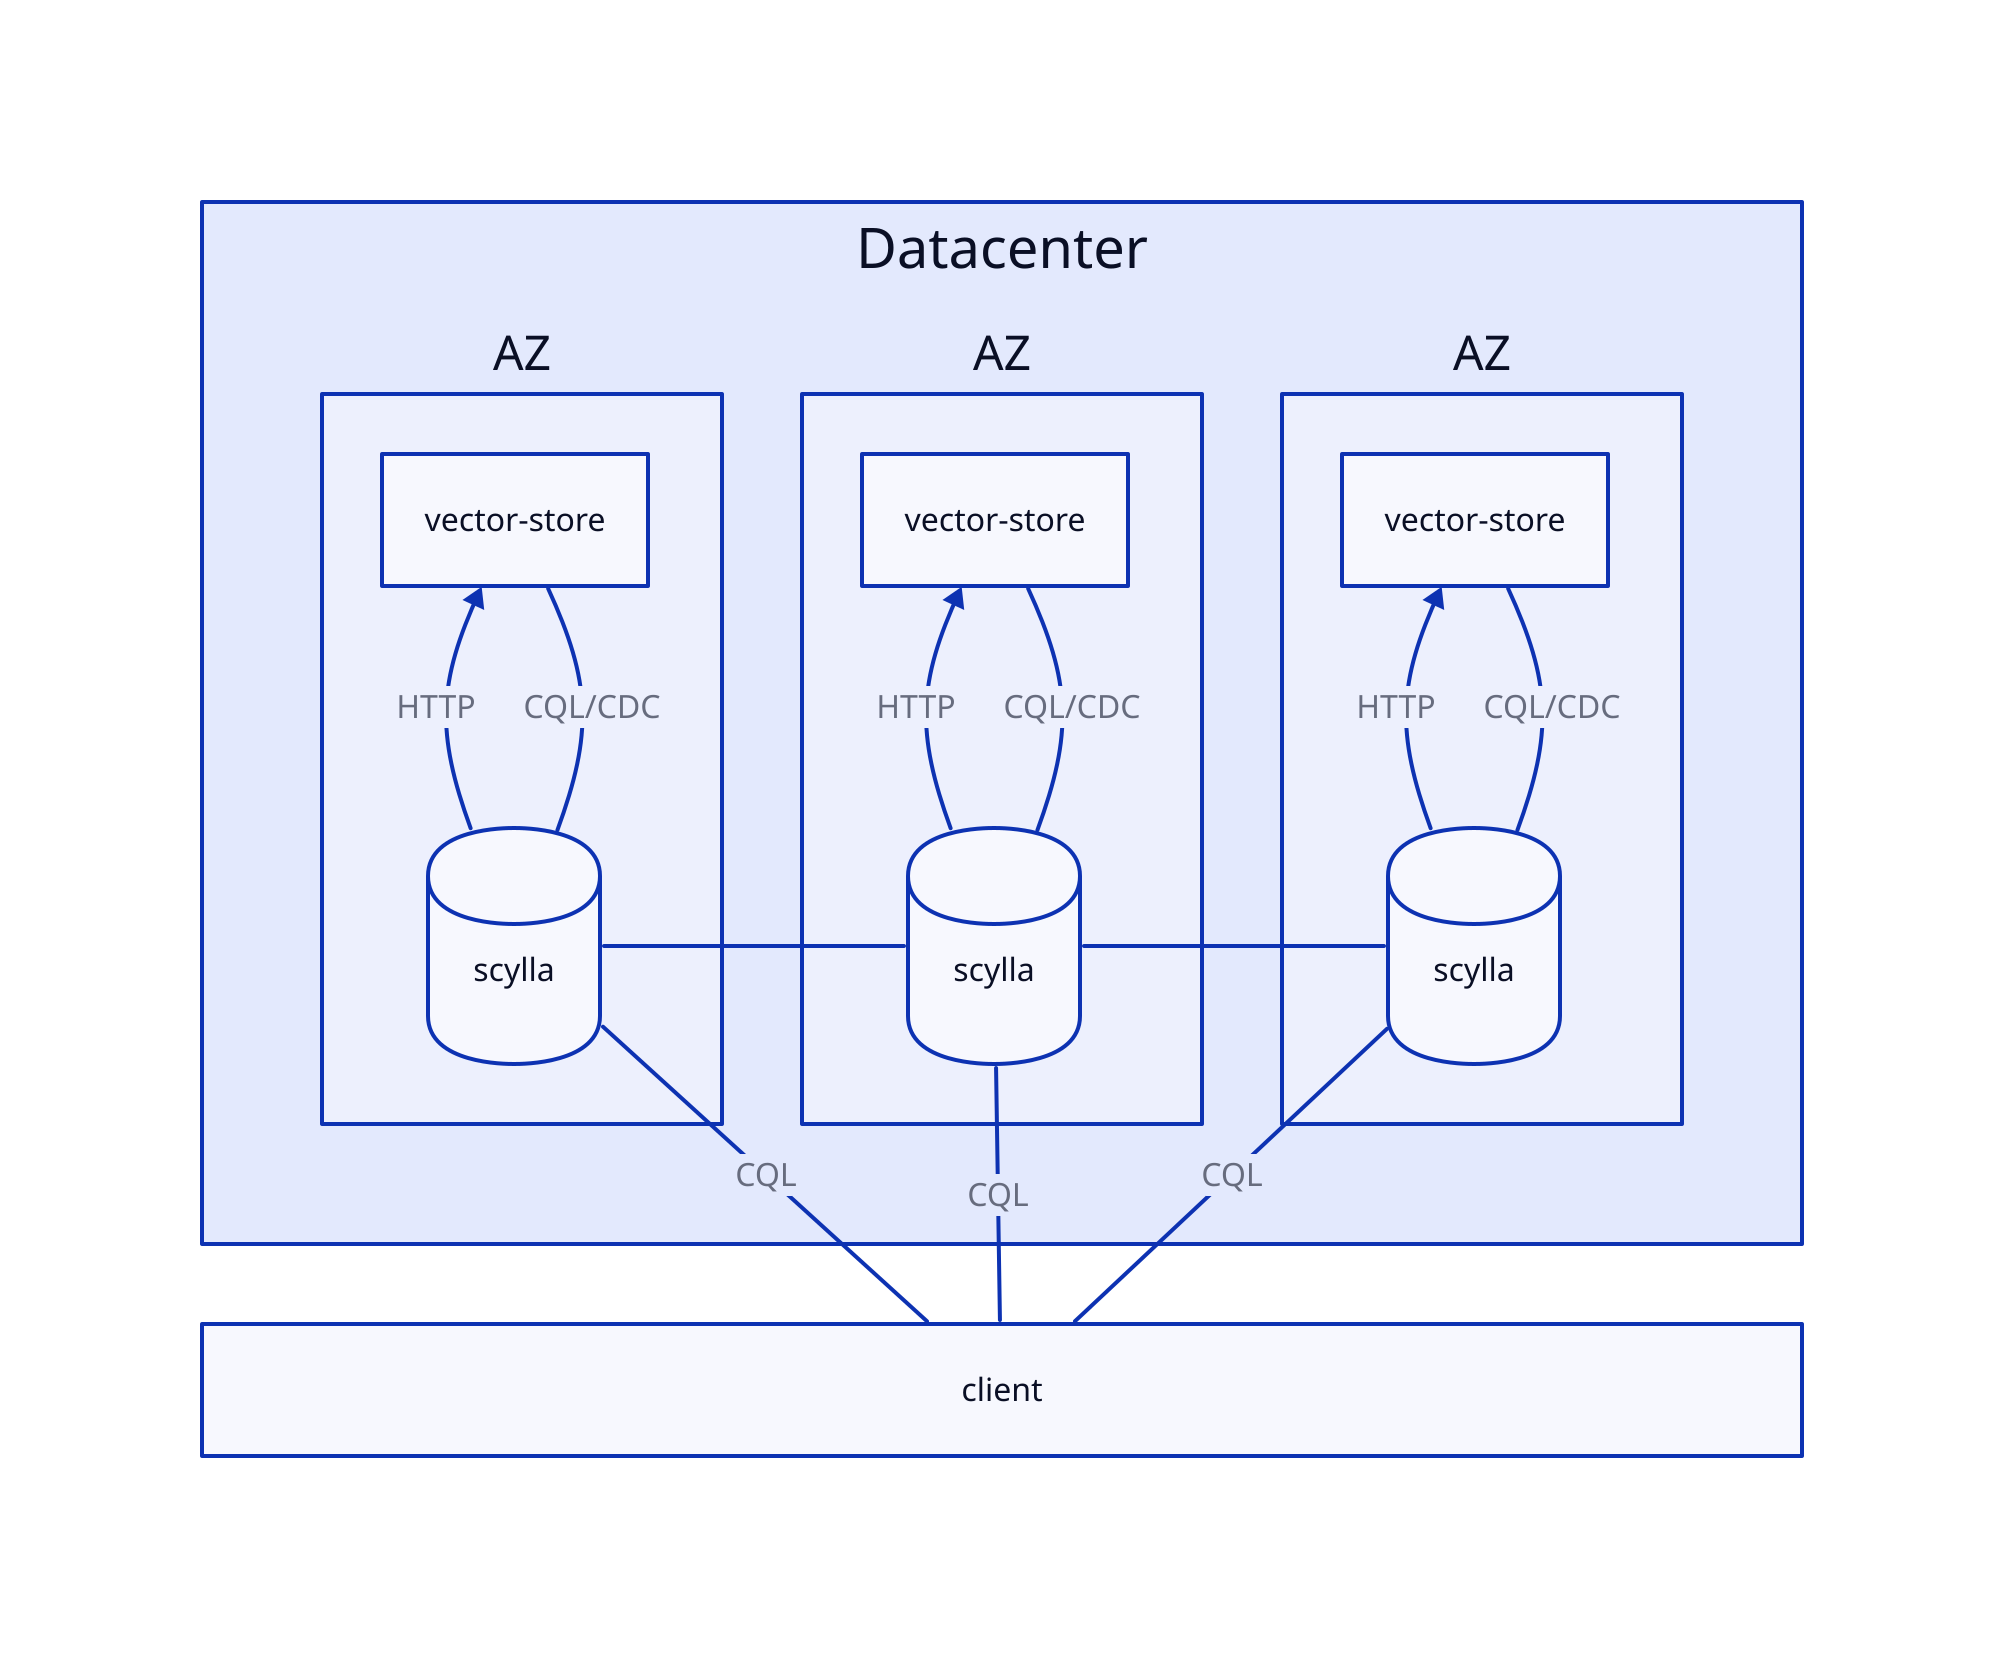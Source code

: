 grid-rows: 2

dc: Datacenter {
  grid-rows: 1

  rack1: AZ {
    direction: up
    scylla.shape: cylinder
    vector-store
    scylla -> vector-store: HTTP
    vector-store -- scylla: CQL/CDC
  }

  rack2: AZ {
    direction: up
    scylla.shape: cylinder
    vector-store
    scylla -> vector-store: HTTP
    vector-store -- scylla: CQL/CDC
  }

  rack3: AZ {
    direction: up
    scylla.shape: cylinder
    vector-store
    scylla -> vector-store: HTTP
    vector-store -- scylla: CQL/CDC
  }

  rack1.scylla -- rack2.scylla -- rack3.scylla
}

client -- dc.rack1.scylla: CQL
client -- dc.rack2.scylla: CQL
client -- dc.rack3.scylla: CQL
